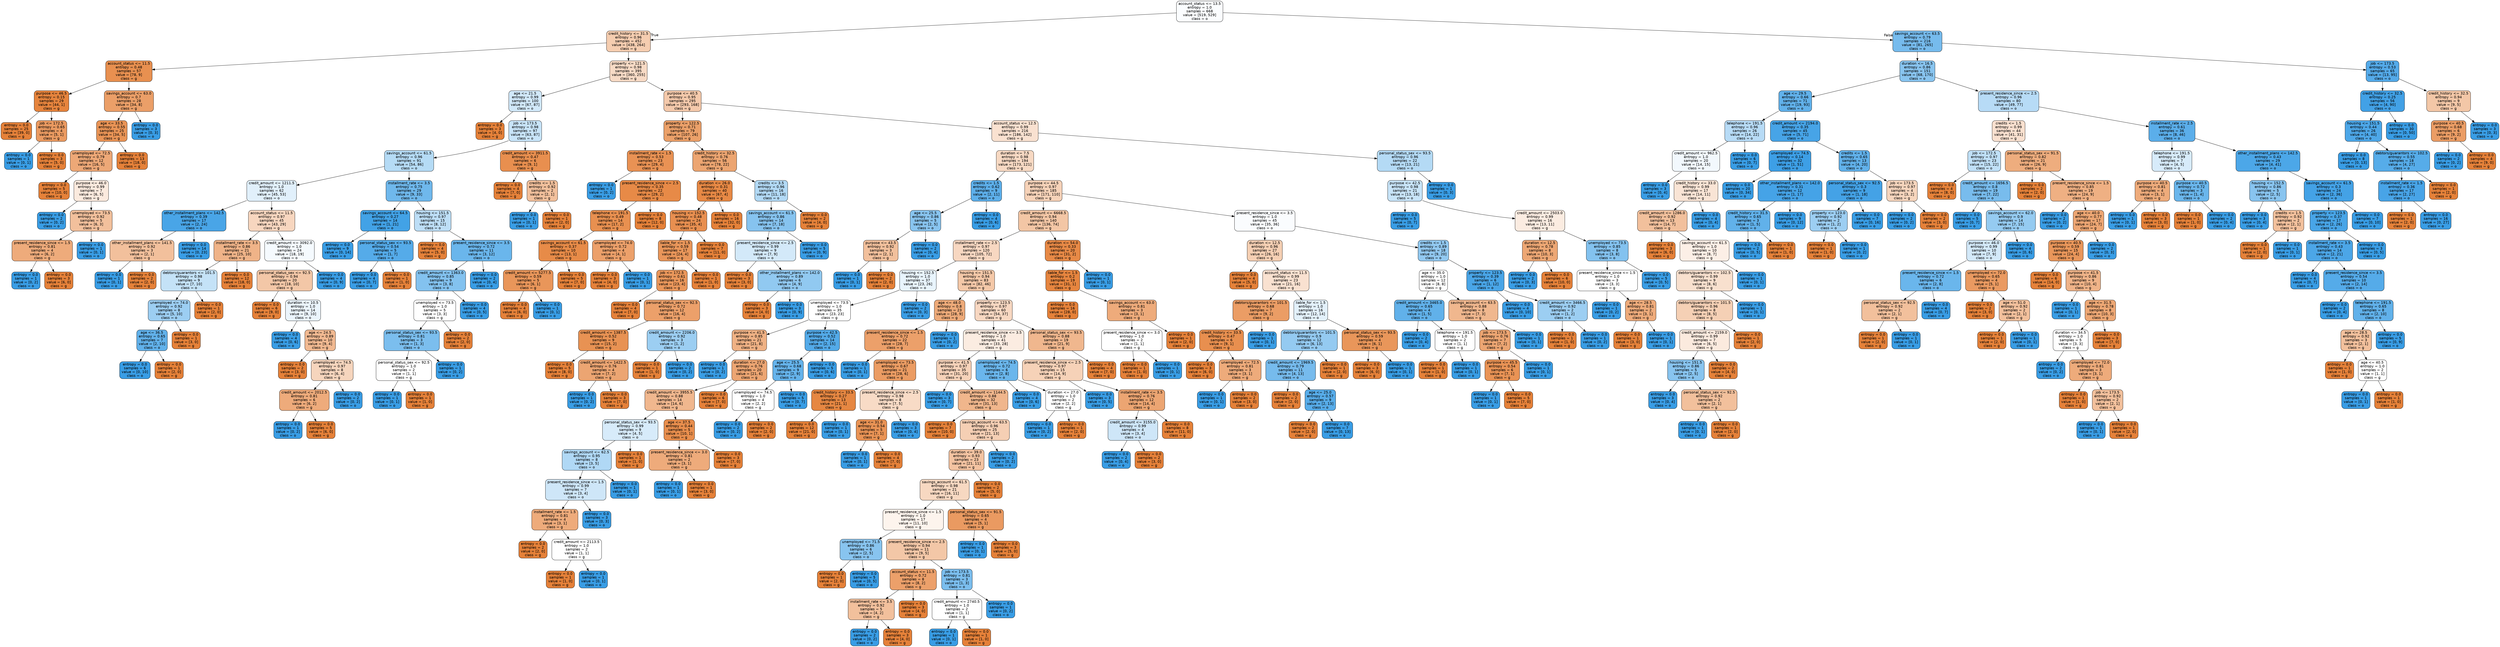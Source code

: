 digraph Tree {
node [shape=box, style="filled, rounded", color="black", fontname=helvetica] ;
edge [fontname=helvetica] ;
0 [label="account_status <= 13.5\nentropy = 1.0\nsamples = 668\nvalue = [519, 529]\nclass = o", fillcolor="#fbfdff"] ;
1 [label="credit_history <= 31.5\nentropy = 0.96\nsamples = 452\nvalue = [438, 264]\nclass = g", fillcolor="#f5cdb0"] ;
0 -> 1 [labeldistance=2.5, labelangle=45, headlabel="True"] ;
2 [label="account_status <= 11.5\nentropy = 0.48\nsamples = 57\nvalue = [78, 9]\nclass = g", fillcolor="#e89050"] ;
1 -> 2 ;
3 [label="purpose <= 46.5\nentropy = 0.15\nsamples = 29\nvalue = [44, 1]\nclass = g", fillcolor="#e6843d"] ;
2 -> 3 ;
4 [label="entropy = 0.0\nsamples = 25\nvalue = [39, 0]\nclass = g", fillcolor="#e58139"] ;
3 -> 4 ;
5 [label="job <= 172.5\nentropy = 0.65\nsamples = 4\nvalue = [5, 1]\nclass = g", fillcolor="#ea9a61"] ;
3 -> 5 ;
6 [label="entropy = 0.0\nsamples = 1\nvalue = [0, 1]\nclass = o", fillcolor="#399de5"] ;
5 -> 6 ;
7 [label="entropy = 0.0\nsamples = 3\nvalue = [5, 0]\nclass = g", fillcolor="#e58139"] ;
5 -> 7 ;
8 [label="savings_account <= 63.0\nentropy = 0.7\nsamples = 28\nvalue = [34, 8]\nclass = g", fillcolor="#eb9f68"] ;
2 -> 8 ;
9 [label="age <= 33.5\nentropy = 0.55\nsamples = 25\nvalue = [34, 5]\nclass = g", fillcolor="#e99456"] ;
8 -> 9 ;
10 [label="unemployed <= 72.5\nentropy = 0.79\nsamples = 12\nvalue = [16, 5]\nclass = g", fillcolor="#eda877"] ;
9 -> 10 ;
11 [label="entropy = 0.0\nsamples = 5\nvalue = [10, 0]\nclass = g", fillcolor="#e58139"] ;
10 -> 11 ;
12 [label="purpose <= 46.0\nentropy = 0.99\nsamples = 7\nvalue = [6, 5]\nclass = g", fillcolor="#fbeade"] ;
10 -> 12 ;
13 [label="entropy = 0.0\nsamples = 2\nvalue = [0, 2]\nclass = o", fillcolor="#399de5"] ;
12 -> 13 ;
14 [label="unemployed <= 73.5\nentropy = 0.92\nsamples = 5\nvalue = [6, 3]\nclass = g", fillcolor="#f2c09c"] ;
12 -> 14 ;
15 [label="present_residence_since <= 1.5\nentropy = 0.81\nsamples = 4\nvalue = [6, 2]\nclass = g", fillcolor="#eeab7b"] ;
14 -> 15 ;
16 [label="entropy = 0.0\nsamples = 1\nvalue = [0, 2]\nclass = o", fillcolor="#399de5"] ;
15 -> 16 ;
17 [label="entropy = 0.0\nsamples = 3\nvalue = [6, 0]\nclass = g", fillcolor="#e58139"] ;
15 -> 17 ;
18 [label="entropy = 0.0\nsamples = 1\nvalue = [0, 1]\nclass = o", fillcolor="#399de5"] ;
14 -> 18 ;
19 [label="entropy = 0.0\nsamples = 13\nvalue = [18, 0]\nclass = g", fillcolor="#e58139"] ;
9 -> 19 ;
20 [label="entropy = 0.0\nsamples = 3\nvalue = [0, 3]\nclass = o", fillcolor="#399de5"] ;
8 -> 20 ;
21 [label="property <= 121.5\nentropy = 0.98\nsamples = 395\nvalue = [360, 255]\nclass = g", fillcolor="#f7dac5"] ;
1 -> 21 ;
22 [label="age <= 21.5\nentropy = 0.99\nsamples = 100\nvalue = [67, 87]\nclass = o", fillcolor="#d1e8f9"] ;
21 -> 22 ;
23 [label="entropy = 0.0\nsamples = 3\nvalue = [4, 0]\nclass = g", fillcolor="#e58139"] ;
22 -> 23 ;
24 [label="job <= 173.5\nentropy = 0.98\nsamples = 97\nvalue = [63, 87]\nclass = o", fillcolor="#c8e4f8"] ;
22 -> 24 ;
25 [label="savings_account <= 61.5\nentropy = 0.96\nsamples = 91\nvalue = [54, 86]\nclass = o", fillcolor="#b5dbf5"] ;
24 -> 25 ;
26 [label="credit_amount <= 1211.5\nentropy = 1.0\nsamples = 62\nvalue = [45, 53]\nclass = o", fillcolor="#e1f0fb"] ;
25 -> 26 ;
27 [label="other_installment_plans <= 142.5\nentropy = 0.39\nsamples = 17\nvalue = [2, 24]\nclass = o", fillcolor="#49a5e7"] ;
26 -> 27 ;
28 [label="other_installment_plans <= 141.5\nentropy = 0.92\nsamples = 3\nvalue = [2, 1]\nclass = g", fillcolor="#f2c09c"] ;
27 -> 28 ;
29 [label="entropy = 0.0\nsamples = 1\nvalue = [0, 1]\nclass = o", fillcolor="#399de5"] ;
28 -> 29 ;
30 [label="entropy = 0.0\nsamples = 2\nvalue = [2, 0]\nclass = g", fillcolor="#e58139"] ;
28 -> 30 ;
31 [label="entropy = 0.0\nsamples = 14\nvalue = [0, 23]\nclass = o", fillcolor="#399de5"] ;
27 -> 31 ;
32 [label="account_status <= 11.5\nentropy = 0.97\nsamples = 45\nvalue = [43, 29]\nclass = g", fillcolor="#f7d6bf"] ;
26 -> 32 ;
33 [label="installment_rate <= 3.5\nentropy = 0.86\nsamples = 21\nvalue = [25, 10]\nclass = g", fillcolor="#efb388"] ;
32 -> 33 ;
34 [label="debtors/guarantors <= 101.5\nentropy = 0.98\nsamples = 9\nvalue = [7, 10]\nclass = o", fillcolor="#c4e2f7"] ;
33 -> 34 ;
35 [label="unemployed <= 74.0\nentropy = 0.92\nsamples = 8\nvalue = [5, 10]\nclass = o", fillcolor="#9ccef2"] ;
34 -> 35 ;
36 [label="age <= 36.5\nentropy = 0.65\nsamples = 7\nvalue = [2, 10]\nclass = o", fillcolor="#61b1ea"] ;
35 -> 36 ;
37 [label="entropy = 0.0\nsamples = 6\nvalue = [0, 10]\nclass = o", fillcolor="#399de5"] ;
36 -> 37 ;
38 [label="entropy = 0.0\nsamples = 1\nvalue = [2, 0]\nclass = g", fillcolor="#e58139"] ;
36 -> 38 ;
39 [label="entropy = 0.0\nsamples = 1\nvalue = [3, 0]\nclass = g", fillcolor="#e58139"] ;
35 -> 39 ;
40 [label="entropy = 0.0\nsamples = 1\nvalue = [2, 0]\nclass = g", fillcolor="#e58139"] ;
34 -> 40 ;
41 [label="entropy = 0.0\nsamples = 12\nvalue = [18, 0]\nclass = g", fillcolor="#e58139"] ;
33 -> 41 ;
42 [label="credit_amount <= 3092.0\nentropy = 1.0\nsamples = 24\nvalue = [18, 19]\nclass = o", fillcolor="#f5fafe"] ;
32 -> 42 ;
43 [label="personal_status_sex <= 92.5\nentropy = 0.94\nsamples = 20\nvalue = [18, 10]\nclass = g", fillcolor="#f3c7a7"] ;
42 -> 43 ;
44 [label="entropy = 0.0\nsamples = 6\nvalue = [9, 0]\nclass = g", fillcolor="#e58139"] ;
43 -> 44 ;
45 [label="duration <= 10.5\nentropy = 1.0\nsamples = 14\nvalue = [9, 10]\nclass = o", fillcolor="#ebf5fc"] ;
43 -> 45 ;
46 [label="entropy = 0.0\nsamples = 4\nvalue = [0, 6]\nclass = o", fillcolor="#399de5"] ;
45 -> 46 ;
47 [label="age <= 24.5\nentropy = 0.89\nsamples = 10\nvalue = [9, 4]\nclass = g", fillcolor="#f1b991"] ;
45 -> 47 ;
48 [label="entropy = 0.0\nsamples = 2\nvalue = [3, 0]\nclass = g", fillcolor="#e58139"] ;
47 -> 48 ;
49 [label="unemployed <= 74.5\nentropy = 0.97\nsamples = 8\nvalue = [6, 4]\nclass = g", fillcolor="#f6d5bd"] ;
47 -> 49 ;
50 [label="credit_amount <= 2012.5\nentropy = 0.81\nsamples = 6\nvalue = [6, 2]\nclass = g", fillcolor="#eeab7b"] ;
49 -> 50 ;
51 [label="entropy = 0.0\nsamples = 1\nvalue = [0, 2]\nclass = o", fillcolor="#399de5"] ;
50 -> 51 ;
52 [label="entropy = 0.0\nsamples = 5\nvalue = [6, 0]\nclass = g", fillcolor="#e58139"] ;
50 -> 52 ;
53 [label="entropy = 0.0\nsamples = 2\nvalue = [0, 2]\nclass = o", fillcolor="#399de5"] ;
49 -> 53 ;
54 [label="entropy = 0.0\nsamples = 4\nvalue = [0, 9]\nclass = o", fillcolor="#399de5"] ;
42 -> 54 ;
55 [label="installment_rate <= 3.5\nentropy = 0.75\nsamples = 29\nvalue = [9, 33]\nclass = o", fillcolor="#6fb8ec"] ;
25 -> 55 ;
56 [label="savings_account <= 64.5\nentropy = 0.27\nsamples = 14\nvalue = [1, 21]\nclass = o", fillcolor="#42a2e6"] ;
55 -> 56 ;
57 [label="entropy = 0.0\nsamples = 9\nvalue = [0, 14]\nclass = o", fillcolor="#399de5"] ;
56 -> 57 ;
58 [label="personal_status_sex <= 93.5\nentropy = 0.54\nsamples = 5\nvalue = [1, 7]\nclass = o", fillcolor="#55abe9"] ;
56 -> 58 ;
59 [label="entropy = 0.0\nsamples = 4\nvalue = [0, 7]\nclass = o", fillcolor="#399de5"] ;
58 -> 59 ;
60 [label="entropy = 0.0\nsamples = 1\nvalue = [1, 0]\nclass = g", fillcolor="#e58139"] ;
58 -> 60 ;
61 [label="housing <= 151.5\nentropy = 0.97\nsamples = 15\nvalue = [8, 12]\nclass = o", fillcolor="#bddef6"] ;
55 -> 61 ;
62 [label="entropy = 0.0\nsamples = 4\nvalue = [5, 0]\nclass = g", fillcolor="#e58139"] ;
61 -> 62 ;
63 [label="present_residence_since <= 3.5\nentropy = 0.72\nsamples = 11\nvalue = [3, 12]\nclass = o", fillcolor="#6ab6ec"] ;
61 -> 63 ;
64 [label="credit_amount <= 1363.0\nentropy = 0.85\nsamples = 9\nvalue = [3, 8]\nclass = o", fillcolor="#83c2ef"] ;
63 -> 64 ;
65 [label="unemployed <= 73.5\nentropy = 1.0\nsamples = 5\nvalue = [3, 3]\nclass = g", fillcolor="#ffffff"] ;
64 -> 65 ;
66 [label="personal_status_sex <= 93.5\nentropy = 0.81\nsamples = 3\nvalue = [1, 3]\nclass = o", fillcolor="#7bbeee"] ;
65 -> 66 ;
67 [label="personal_status_sex <= 92.5\nentropy = 1.0\nsamples = 2\nvalue = [1, 1]\nclass = g", fillcolor="#ffffff"] ;
66 -> 67 ;
68 [label="entropy = 0.0\nsamples = 1\nvalue = [0, 1]\nclass = o", fillcolor="#399de5"] ;
67 -> 68 ;
69 [label="entropy = 0.0\nsamples = 1\nvalue = [1, 0]\nclass = g", fillcolor="#e58139"] ;
67 -> 69 ;
70 [label="entropy = 0.0\nsamples = 1\nvalue = [0, 2]\nclass = o", fillcolor="#399de5"] ;
66 -> 70 ;
71 [label="entropy = 0.0\nsamples = 2\nvalue = [2, 0]\nclass = g", fillcolor="#e58139"] ;
65 -> 71 ;
72 [label="entropy = 0.0\nsamples = 4\nvalue = [0, 5]\nclass = o", fillcolor="#399de5"] ;
64 -> 72 ;
73 [label="entropy = 0.0\nsamples = 2\nvalue = [0, 4]\nclass = o", fillcolor="#399de5"] ;
63 -> 73 ;
74 [label="credit_amount <= 3911.5\nentropy = 0.47\nsamples = 6\nvalue = [9, 1]\nclass = g", fillcolor="#e88f4f"] ;
24 -> 74 ;
75 [label="entropy = 0.0\nsamples = 4\nvalue = [7, 0]\nclass = g", fillcolor="#e58139"] ;
74 -> 75 ;
76 [label="credits <= 1.5\nentropy = 0.92\nsamples = 2\nvalue = [2, 1]\nclass = g", fillcolor="#f2c09c"] ;
74 -> 76 ;
77 [label="entropy = 0.0\nsamples = 1\nvalue = [0, 1]\nclass = o", fillcolor="#399de5"] ;
76 -> 77 ;
78 [label="entropy = 0.0\nsamples = 1\nvalue = [2, 0]\nclass = g", fillcolor="#e58139"] ;
76 -> 78 ;
79 [label="purpose <= 40.5\nentropy = 0.95\nsamples = 295\nvalue = [293, 168]\nclass = g", fillcolor="#f4c9ab"] ;
21 -> 79 ;
80 [label="property <= 122.5\nentropy = 0.71\nsamples = 79\nvalue = [107, 26]\nclass = g", fillcolor="#eba069"] ;
79 -> 80 ;
81 [label="installment_rate <= 1.5\nentropy = 0.53\nsamples = 23\nvalue = [29, 4]\nclass = g", fillcolor="#e99254"] ;
80 -> 81 ;
82 [label="entropy = 0.0\nsamples = 1\nvalue = [0, 2]\nclass = o", fillcolor="#399de5"] ;
81 -> 82 ;
83 [label="present_residence_since <= 2.5\nentropy = 0.35\nsamples = 22\nvalue = [29, 2]\nclass = g", fillcolor="#e78a47"] ;
81 -> 83 ;
84 [label="telephone <= 191.5\nentropy = 0.49\nsamples = 14\nvalue = [17, 2]\nclass = g", fillcolor="#e89050"] ;
83 -> 84 ;
85 [label="savings_account <= 61.5\nentropy = 0.37\nsamples = 10\nvalue = [13, 1]\nclass = g", fillcolor="#e78b48"] ;
84 -> 85 ;
86 [label="credit_amount <= 5277.5\nentropy = 0.59\nsamples = 5\nvalue = [6, 1]\nclass = g", fillcolor="#e9965a"] ;
85 -> 86 ;
87 [label="entropy = 0.0\nsamples = 4\nvalue = [6, 0]\nclass = g", fillcolor="#e58139"] ;
86 -> 87 ;
88 [label="entropy = 0.0\nsamples = 1\nvalue = [0, 1]\nclass = o", fillcolor="#399de5"] ;
86 -> 88 ;
89 [label="entropy = 0.0\nsamples = 5\nvalue = [7, 0]\nclass = g", fillcolor="#e58139"] ;
85 -> 89 ;
90 [label="unemployed <= 74.0\nentropy = 0.72\nsamples = 4\nvalue = [4, 1]\nclass = g", fillcolor="#eca06a"] ;
84 -> 90 ;
91 [label="entropy = 0.0\nsamples = 3\nvalue = [4, 0]\nclass = g", fillcolor="#e58139"] ;
90 -> 91 ;
92 [label="entropy = 0.0\nsamples = 1\nvalue = [0, 1]\nclass = o", fillcolor="#399de5"] ;
90 -> 92 ;
93 [label="entropy = 0.0\nsamples = 8\nvalue = [12, 0]\nclass = g", fillcolor="#e58139"] ;
83 -> 93 ;
94 [label="credit_history <= 32.5\nentropy = 0.76\nsamples = 56\nvalue = [78, 22]\nclass = g", fillcolor="#eca571"] ;
80 -> 94 ;
95 [label="duration <= 26.0\nentropy = 0.31\nsamples = 40\nvalue = [67, 4]\nclass = g", fillcolor="#e78945"] ;
94 -> 95 ;
96 [label="housing <= 152.5\nentropy = 0.48\nsamples = 24\nvalue = [35, 4]\nclass = g", fillcolor="#e88f50"] ;
95 -> 96 ;
97 [label="liable_for <= 1.5\nentropy = 0.59\nsamples = 17\nvalue = [24, 4]\nclass = g", fillcolor="#e9965a"] ;
96 -> 97 ;
98 [label="job <= 172.5\nentropy = 0.61\nsamples = 16\nvalue = [23, 4]\nclass = g", fillcolor="#ea975b"] ;
97 -> 98 ;
99 [label="entropy = 0.0\nsamples = 4\nvalue = [7, 0]\nclass = g", fillcolor="#e58139"] ;
98 -> 99 ;
100 [label="personal_status_sex <= 92.5\nentropy = 0.72\nsamples = 12\nvalue = [16, 4]\nclass = g", fillcolor="#eca06a"] ;
98 -> 100 ;
101 [label="credit_amount <= 1387.5\nentropy = 0.52\nsamples = 9\nvalue = [15, 2]\nclass = g", fillcolor="#e89253"] ;
100 -> 101 ;
102 [label="entropy = 0.0\nsamples = 5\nvalue = [8, 0]\nclass = g", fillcolor="#e58139"] ;
101 -> 102 ;
103 [label="credit_amount <= 1422.5\nentropy = 0.76\nsamples = 4\nvalue = [7, 2]\nclass = g", fillcolor="#eca572"] ;
101 -> 103 ;
104 [label="entropy = 0.0\nsamples = 1\nvalue = [0, 2]\nclass = o", fillcolor="#399de5"] ;
103 -> 104 ;
105 [label="entropy = 0.0\nsamples = 3\nvalue = [7, 0]\nclass = g", fillcolor="#e58139"] ;
103 -> 105 ;
106 [label="credit_amount <= 2206.0\nentropy = 0.92\nsamples = 3\nvalue = [1, 2]\nclass = o", fillcolor="#9ccef2"] ;
100 -> 106 ;
107 [label="entropy = 0.0\nsamples = 1\nvalue = [1, 0]\nclass = g", fillcolor="#e58139"] ;
106 -> 107 ;
108 [label="entropy = 0.0\nsamples = 2\nvalue = [0, 2]\nclass = o", fillcolor="#399de5"] ;
106 -> 108 ;
109 [label="entropy = 0.0\nsamples = 1\nvalue = [1, 0]\nclass = g", fillcolor="#e58139"] ;
97 -> 109 ;
110 [label="entropy = 0.0\nsamples = 7\nvalue = [11, 0]\nclass = g", fillcolor="#e58139"] ;
96 -> 110 ;
111 [label="entropy = 0.0\nsamples = 16\nvalue = [32, 0]\nclass = g", fillcolor="#e58139"] ;
95 -> 111 ;
112 [label="credits <= 3.5\nentropy = 0.96\nsamples = 16\nvalue = [11, 18]\nclass = o", fillcolor="#b2d9f5"] ;
94 -> 112 ;
113 [label="savings_account <= 61.5\nentropy = 0.86\nsamples = 14\nvalue = [7, 18]\nclass = o", fillcolor="#86c3ef"] ;
112 -> 113 ;
114 [label="present_residence_since <= 2.5\nentropy = 0.99\nsamples = 9\nvalue = [7, 9]\nclass = o", fillcolor="#d3e9f9"] ;
113 -> 114 ;
115 [label="entropy = 0.0\nsamples = 3\nvalue = [3, 0]\nclass = g", fillcolor="#e58139"] ;
114 -> 115 ;
116 [label="other_installment_plans <= 142.0\nentropy = 0.89\nsamples = 6\nvalue = [4, 9]\nclass = o", fillcolor="#91c9f1"] ;
114 -> 116 ;
117 [label="entropy = 0.0\nsamples = 3\nvalue = [4, 0]\nclass = g", fillcolor="#e58139"] ;
116 -> 117 ;
118 [label="entropy = 0.0\nsamples = 3\nvalue = [0, 9]\nclass = o", fillcolor="#399de5"] ;
116 -> 118 ;
119 [label="entropy = 0.0\nsamples = 5\nvalue = [0, 9]\nclass = o", fillcolor="#399de5"] ;
113 -> 119 ;
120 [label="entropy = 0.0\nsamples = 2\nvalue = [4, 0]\nclass = g", fillcolor="#e58139"] ;
112 -> 120 ;
121 [label="account_status <= 12.5\nentropy = 0.99\nsamples = 216\nvalue = [186, 142]\nclass = g", fillcolor="#f9e1d0"] ;
79 -> 121 ;
122 [label="duration <= 7.5\nentropy = 0.98\nsamples = 194\nvalue = [173, 121]\nclass = g", fillcolor="#f7d9c3"] ;
121 -> 122 ;
123 [label="credits <= 1.5\nentropy = 0.62\nsamples = 9\nvalue = [2, 11]\nclass = o", fillcolor="#5dafea"] ;
122 -> 123 ;
124 [label="age <= 25.5\nentropy = 0.86\nsamples = 5\nvalue = [2, 5]\nclass = o", fillcolor="#88c4ef"] ;
123 -> 124 ;
125 [label="purpose <= 43.5\nentropy = 0.92\nsamples = 3\nvalue = [2, 1]\nclass = g", fillcolor="#f2c09c"] ;
124 -> 125 ;
126 [label="entropy = 0.0\nsamples = 1\nvalue = [0, 1]\nclass = o", fillcolor="#399de5"] ;
125 -> 126 ;
127 [label="entropy = 0.0\nsamples = 2\nvalue = [2, 0]\nclass = g", fillcolor="#e58139"] ;
125 -> 127 ;
128 [label="entropy = 0.0\nsamples = 2\nvalue = [0, 4]\nclass = o", fillcolor="#399de5"] ;
124 -> 128 ;
129 [label="entropy = 0.0\nsamples = 4\nvalue = [0, 6]\nclass = o", fillcolor="#399de5"] ;
123 -> 129 ;
130 [label="purpose <= 44.5\nentropy = 0.97\nsamples = 185\nvalue = [171, 110]\nclass = g", fillcolor="#f6d2b8"] ;
122 -> 130 ;
131 [label="credit_amount <= 6668.5\nentropy = 0.94\nsamples = 140\nvalue = [136, 74]\nclass = g", fillcolor="#f3c6a5"] ;
130 -> 131 ;
132 [label="installment_rate <= 2.5\nentropy = 0.97\nsamples = 120\nvalue = [105, 72]\nclass = g", fillcolor="#f7d7c1"] ;
131 -> 132 ;
133 [label="housing <= 152.5\nentropy = 1.0\nsamples = 37\nvalue = [23, 26]\nclass = o", fillcolor="#e8f4fc"] ;
132 -> 133 ;
134 [label="unemployed <= 73.5\nentropy = 1.0\nsamples = 35\nvalue = [23, 23]\nclass = g", fillcolor="#ffffff"] ;
133 -> 134 ;
135 [label="purpose <= 41.5\nentropy = 0.85\nsamples = 21\nvalue = [21, 8]\nclass = g", fillcolor="#efb184"] ;
134 -> 135 ;
136 [label="entropy = 0.0\nsamples = 1\nvalue = [0, 2]\nclass = o", fillcolor="#399de5"] ;
135 -> 136 ;
137 [label="duration <= 27.0\nentropy = 0.76\nsamples = 20\nvalue = [21, 6]\nclass = g", fillcolor="#eca572"] ;
135 -> 137 ;
138 [label="credit_amount <= 3955.5\nentropy = 0.88\nsamples = 14\nvalue = [14, 6]\nclass = g", fillcolor="#f0b78e"] ;
137 -> 138 ;
139 [label="personal_status_sex <= 93.5\nentropy = 0.99\nsamples = 9\nvalue = [4, 5]\nclass = o", fillcolor="#d7ebfa"] ;
138 -> 139 ;
140 [label="savings_account <= 62.5\nentropy = 0.95\nsamples = 8\nvalue = [3, 5]\nclass = o", fillcolor="#b0d8f5"] ;
139 -> 140 ;
141 [label="present_residence_since <= 1.5\nentropy = 0.99\nsamples = 7\nvalue = [3, 4]\nclass = o", fillcolor="#cee6f8"] ;
140 -> 141 ;
142 [label="installment_rate <= 1.5\nentropy = 0.81\nsamples = 4\nvalue = [3, 1]\nclass = g", fillcolor="#eeab7b"] ;
141 -> 142 ;
143 [label="entropy = 0.0\nsamples = 2\nvalue = [2, 0]\nclass = g", fillcolor="#e58139"] ;
142 -> 143 ;
144 [label="credit_amount <= 2113.5\nentropy = 1.0\nsamples = 2\nvalue = [1, 1]\nclass = g", fillcolor="#ffffff"] ;
142 -> 144 ;
145 [label="entropy = 0.0\nsamples = 1\nvalue = [1, 0]\nclass = g", fillcolor="#e58139"] ;
144 -> 145 ;
146 [label="entropy = 0.0\nsamples = 1\nvalue = [0, 1]\nclass = o", fillcolor="#399de5"] ;
144 -> 146 ;
147 [label="entropy = 0.0\nsamples = 3\nvalue = [0, 3]\nclass = o", fillcolor="#399de5"] ;
141 -> 147 ;
148 [label="entropy = 0.0\nsamples = 1\nvalue = [0, 1]\nclass = o", fillcolor="#399de5"] ;
140 -> 148 ;
149 [label="entropy = 0.0\nsamples = 1\nvalue = [1, 0]\nclass = g", fillcolor="#e58139"] ;
139 -> 149 ;
150 [label="age <= 37.5\nentropy = 0.44\nsamples = 5\nvalue = [10, 1]\nclass = g", fillcolor="#e88e4d"] ;
138 -> 150 ;
151 [label="present_residence_since <= 3.0\nentropy = 0.81\nsamples = 2\nvalue = [3, 1]\nclass = g", fillcolor="#eeab7b"] ;
150 -> 151 ;
152 [label="entropy = 0.0\nsamples = 1\nvalue = [0, 1]\nclass = o", fillcolor="#399de5"] ;
151 -> 152 ;
153 [label="entropy = 0.0\nsamples = 1\nvalue = [3, 0]\nclass = g", fillcolor="#e58139"] ;
151 -> 153 ;
154 [label="entropy = 0.0\nsamples = 3\nvalue = [7, 0]\nclass = g", fillcolor="#e58139"] ;
150 -> 154 ;
155 [label="entropy = 0.0\nsamples = 6\nvalue = [7, 0]\nclass = g", fillcolor="#e58139"] ;
137 -> 155 ;
156 [label="purpose <= 42.5\nentropy = 0.52\nsamples = 14\nvalue = [2, 15]\nclass = o", fillcolor="#53aae8"] ;
134 -> 156 ;
157 [label="age <= 25.5\nentropy = 0.68\nsamples = 9\nvalue = [2, 9]\nclass = o", fillcolor="#65b3eb"] ;
156 -> 157 ;
158 [label="unemployed <= 74.5\nentropy = 1.0\nsamples = 4\nvalue = [2, 2]\nclass = g", fillcolor="#ffffff"] ;
157 -> 158 ;
159 [label="entropy = 0.0\nsamples = 2\nvalue = [0, 2]\nclass = o", fillcolor="#399de5"] ;
158 -> 159 ;
160 [label="entropy = 0.0\nsamples = 2\nvalue = [2, 0]\nclass = g", fillcolor="#e58139"] ;
158 -> 160 ;
161 [label="entropy = 0.0\nsamples = 5\nvalue = [0, 7]\nclass = o", fillcolor="#399de5"] ;
157 -> 161 ;
162 [label="entropy = 0.0\nsamples = 5\nvalue = [0, 6]\nclass = o", fillcolor="#399de5"] ;
156 -> 162 ;
163 [label="entropy = 0.0\nsamples = 2\nvalue = [0, 3]\nclass = o", fillcolor="#399de5"] ;
133 -> 163 ;
164 [label="housing <= 151.5\nentropy = 0.94\nsamples = 83\nvalue = [82, 46]\nclass = g", fillcolor="#f4c8a8"] ;
132 -> 164 ;
165 [label="age <= 48.0\nentropy = 0.8\nsamples = 23\nvalue = [28, 9]\nclass = g", fillcolor="#edaa79"] ;
164 -> 165 ;
166 [label="present_residence_since <= 1.5\nentropy = 0.72\nsamples = 22\nvalue = [28, 7]\nclass = g", fillcolor="#eca06a"] ;
165 -> 166 ;
167 [label="entropy = 0.0\nsamples = 1\nvalue = [0, 1]\nclass = o", fillcolor="#399de5"] ;
166 -> 167 ;
168 [label="unemployed <= 73.5\nentropy = 0.67\nsamples = 21\nvalue = [28, 6]\nclass = g", fillcolor="#eb9c63"] ;
166 -> 168 ;
169 [label="credit_history <= 33.5\nentropy = 0.27\nsamples = 13\nvalue = [21, 1]\nclass = g", fillcolor="#e68742"] ;
168 -> 169 ;
170 [label="entropy = 0.0\nsamples = 12\nvalue = [21, 0]\nclass = g", fillcolor="#e58139"] ;
169 -> 170 ;
171 [label="entropy = 0.0\nsamples = 1\nvalue = [0, 1]\nclass = o", fillcolor="#399de5"] ;
169 -> 171 ;
172 [label="present_residence_since <= 2.5\nentropy = 0.98\nsamples = 8\nvalue = [7, 5]\nclass = g", fillcolor="#f8dbc6"] ;
168 -> 172 ;
173 [label="age <= 31.0\nentropy = 0.54\nsamples = 5\nvalue = [7, 1]\nclass = g", fillcolor="#e99355"] ;
172 -> 173 ;
174 [label="entropy = 0.0\nsamples = 1\nvalue = [0, 1]\nclass = o", fillcolor="#399de5"] ;
173 -> 174 ;
175 [label="entropy = 0.0\nsamples = 4\nvalue = [7, 0]\nclass = g", fillcolor="#e58139"] ;
173 -> 175 ;
176 [label="entropy = 0.0\nsamples = 3\nvalue = [0, 4]\nclass = o", fillcolor="#399de5"] ;
172 -> 176 ;
177 [label="entropy = 0.0\nsamples = 1\nvalue = [0, 2]\nclass = o", fillcolor="#399de5"] ;
165 -> 177 ;
178 [label="property <= 123.5\nentropy = 0.97\nsamples = 60\nvalue = [54, 37]\nclass = g", fillcolor="#f7d7c1"] ;
164 -> 178 ;
179 [label="present_residence_since <= 3.5\nentropy = 1.0\nsamples = 41\nvalue = [33, 28]\nclass = g", fillcolor="#fbece1"] ;
178 -> 179 ;
180 [label="purpose <= 41.5\nentropy = 0.97\nsamples = 35\nvalue = [31, 20]\nclass = g", fillcolor="#f6d2b9"] ;
179 -> 180 ;
181 [label="entropy = 0.0\nsamples = 3\nvalue = [0, 7]\nclass = o", fillcolor="#399de5"] ;
180 -> 181 ;
182 [label="credit_amount <= 1144.5\nentropy = 0.88\nsamples = 32\nvalue = [31, 13]\nclass = g", fillcolor="#f0b68c"] ;
180 -> 182 ;
183 [label="entropy = 0.0\nsamples = 7\nvalue = [10, 0]\nclass = g", fillcolor="#e58139"] ;
182 -> 183 ;
184 [label="savings_account <= 63.5\nentropy = 0.96\nsamples = 25\nvalue = [21, 13]\nclass = g", fillcolor="#f5cfb4"] ;
182 -> 184 ;
185 [label="duration <= 39.0\nentropy = 0.93\nsamples = 23\nvalue = [21, 11]\nclass = g", fillcolor="#f3c3a1"] ;
184 -> 185 ;
186 [label="savings_account <= 61.5\nentropy = 0.98\nsamples = 21\nvalue = [16, 11]\nclass = g", fillcolor="#f7d8c1"] ;
185 -> 186 ;
187 [label="present_residence_since <= 1.5\nentropy = 1.0\nsamples = 17\nvalue = [11, 10]\nclass = g", fillcolor="#fdf4ed"] ;
186 -> 187 ;
188 [label="unemployed <= 71.5\nentropy = 0.86\nsamples = 6\nvalue = [2, 5]\nclass = o", fillcolor="#88c4ef"] ;
187 -> 188 ;
189 [label="entropy = 0.0\nsamples = 1\nvalue = [2, 0]\nclass = g", fillcolor="#e58139"] ;
188 -> 189 ;
190 [label="entropy = 0.0\nsamples = 5\nvalue = [0, 5]\nclass = o", fillcolor="#399de5"] ;
188 -> 190 ;
191 [label="present_residence_since <= 2.5\nentropy = 0.94\nsamples = 11\nvalue = [9, 5]\nclass = g", fillcolor="#f3c7a7"] ;
187 -> 191 ;
192 [label="account_status <= 11.5\nentropy = 0.72\nsamples = 8\nvalue = [8, 2]\nclass = g", fillcolor="#eca06a"] ;
191 -> 192 ;
193 [label="installment_rate <= 3.5\nentropy = 0.92\nsamples = 5\nvalue = [4, 2]\nclass = g", fillcolor="#f2c09c"] ;
192 -> 193 ;
194 [label="entropy = 0.0\nsamples = 2\nvalue = [0, 2]\nclass = o", fillcolor="#399de5"] ;
193 -> 194 ;
195 [label="entropy = 0.0\nsamples = 3\nvalue = [4, 0]\nclass = g", fillcolor="#e58139"] ;
193 -> 195 ;
196 [label="entropy = 0.0\nsamples = 3\nvalue = [4, 0]\nclass = g", fillcolor="#e58139"] ;
192 -> 196 ;
197 [label="job <= 173.5\nentropy = 0.81\nsamples = 3\nvalue = [1, 3]\nclass = o", fillcolor="#7bbeee"] ;
191 -> 197 ;
198 [label="credit_amount <= 2740.5\nentropy = 1.0\nsamples = 2\nvalue = [1, 1]\nclass = g", fillcolor="#ffffff"] ;
197 -> 198 ;
199 [label="entropy = 0.0\nsamples = 1\nvalue = [0, 1]\nclass = o", fillcolor="#399de5"] ;
198 -> 199 ;
200 [label="entropy = 0.0\nsamples = 1\nvalue = [1, 0]\nclass = g", fillcolor="#e58139"] ;
198 -> 200 ;
201 [label="entropy = 0.0\nsamples = 1\nvalue = [0, 2]\nclass = o", fillcolor="#399de5"] ;
197 -> 201 ;
202 [label="personal_status_sex <= 91.5\nentropy = 0.65\nsamples = 4\nvalue = [5, 1]\nclass = g", fillcolor="#ea9a61"] ;
186 -> 202 ;
203 [label="entropy = 0.0\nsamples = 1\nvalue = [0, 1]\nclass = o", fillcolor="#399de5"] ;
202 -> 203 ;
204 [label="entropy = 0.0\nsamples = 3\nvalue = [5, 0]\nclass = g", fillcolor="#e58139"] ;
202 -> 204 ;
205 [label="entropy = 0.0\nsamples = 2\nvalue = [5, 0]\nclass = g", fillcolor="#e58139"] ;
185 -> 205 ;
206 [label="entropy = 0.0\nsamples = 2\nvalue = [0, 2]\nclass = o", fillcolor="#399de5"] ;
184 -> 206 ;
207 [label="unemployed <= 74.5\nentropy = 0.72\nsamples = 6\nvalue = [2, 8]\nclass = o", fillcolor="#6ab6ec"] ;
179 -> 207 ;
208 [label="entropy = 0.0\nsamples = 4\nvalue = [0, 6]\nclass = o", fillcolor="#399de5"] ;
207 -> 208 ;
209 [label="duration <= 27.0\nentropy = 1.0\nsamples = 2\nvalue = [2, 2]\nclass = g", fillcolor="#ffffff"] ;
207 -> 209 ;
210 [label="entropy = 0.0\nsamples = 1\nvalue = [0, 2]\nclass = o", fillcolor="#399de5"] ;
209 -> 210 ;
211 [label="entropy = 0.0\nsamples = 1\nvalue = [2, 0]\nclass = g", fillcolor="#e58139"] ;
209 -> 211 ;
212 [label="personal_status_sex <= 93.5\nentropy = 0.88\nsamples = 19\nvalue = [21, 9]\nclass = g", fillcolor="#f0b78e"] ;
178 -> 212 ;
213 [label="present_residence_since <= 2.5\nentropy = 0.97\nsamples = 15\nvalue = [14, 9]\nclass = g", fillcolor="#f6d2b8"] ;
212 -> 213 ;
214 [label="entropy = 0.0\nsamples = 3\nvalue = [0, 5]\nclass = o", fillcolor="#399de5"] ;
213 -> 214 ;
215 [label="installment_rate <= 3.5\nentropy = 0.76\nsamples = 12\nvalue = [14, 4]\nclass = g", fillcolor="#eca572"] ;
213 -> 215 ;
216 [label="credit_amount <= 3155.0\nentropy = 0.99\nsamples = 4\nvalue = [3, 4]\nclass = o", fillcolor="#cee6f8"] ;
215 -> 216 ;
217 [label="entropy = 0.0\nsamples = 2\nvalue = [0, 4]\nclass = o", fillcolor="#399de5"] ;
216 -> 217 ;
218 [label="entropy = 0.0\nsamples = 2\nvalue = [3, 0]\nclass = g", fillcolor="#e58139"] ;
216 -> 218 ;
219 [label="entropy = 0.0\nsamples = 8\nvalue = [11, 0]\nclass = g", fillcolor="#e58139"] ;
215 -> 219 ;
220 [label="entropy = 0.0\nsamples = 4\nvalue = [7, 0]\nclass = g", fillcolor="#e58139"] ;
212 -> 220 ;
221 [label="duration <= 54.0\nentropy = 0.33\nsamples = 20\nvalue = [31, 2]\nclass = g", fillcolor="#e78946"] ;
131 -> 221 ;
222 [label="liable_for <= 1.5\nentropy = 0.2\nsamples = 19\nvalue = [31, 1]\nclass = g", fillcolor="#e6853f"] ;
221 -> 222 ;
223 [label="entropy = 0.0\nsamples = 16\nvalue = [28, 0]\nclass = g", fillcolor="#e58139"] ;
222 -> 223 ;
224 [label="savings_account <= 63.0\nentropy = 0.81\nsamples = 3\nvalue = [3, 1]\nclass = g", fillcolor="#eeab7b"] ;
222 -> 224 ;
225 [label="present_residence_since <= 3.0\nentropy = 1.0\nsamples = 2\nvalue = [1, 1]\nclass = g", fillcolor="#ffffff"] ;
224 -> 225 ;
226 [label="entropy = 0.0\nsamples = 1\nvalue = [1, 0]\nclass = g", fillcolor="#e58139"] ;
225 -> 226 ;
227 [label="entropy = 0.0\nsamples = 1\nvalue = [0, 1]\nclass = o", fillcolor="#399de5"] ;
225 -> 227 ;
228 [label="entropy = 0.0\nsamples = 1\nvalue = [2, 0]\nclass = g", fillcolor="#e58139"] ;
224 -> 228 ;
229 [label="entropy = 0.0\nsamples = 1\nvalue = [0, 1]\nclass = o", fillcolor="#399de5"] ;
221 -> 229 ;
230 [label="present_residence_since <= 3.5\nentropy = 1.0\nsamples = 45\nvalue = [35, 36]\nclass = o", fillcolor="#fafcfe"] ;
130 -> 230 ;
231 [label="duration <= 12.5\nentropy = 0.96\nsamples = 27\nvalue = [26, 16]\nclass = g", fillcolor="#f5cfb3"] ;
230 -> 231 ;
232 [label="entropy = 0.0\nsamples = 4\nvalue = [5, 0]\nclass = g", fillcolor="#e58139"] ;
231 -> 232 ;
233 [label="account_status <= 11.5\nentropy = 0.99\nsamples = 23\nvalue = [21, 16]\nclass = g", fillcolor="#f9e1d0"] ;
231 -> 233 ;
234 [label="debtors/guarantors <= 101.5\nentropy = 0.68\nsamples = 7\nvalue = [9, 2]\nclass = g", fillcolor="#eb9d65"] ;
233 -> 234 ;
235 [label="credit_history <= 33.5\nentropy = 0.47\nsamples = 6\nvalue = [9, 1]\nclass = g", fillcolor="#e88f4f"] ;
234 -> 235 ;
236 [label="entropy = 0.0\nsamples = 3\nvalue = [6, 0]\nclass = g", fillcolor="#e58139"] ;
235 -> 236 ;
237 [label="unemployed <= 72.5\nentropy = 0.81\nsamples = 3\nvalue = [3, 1]\nclass = g", fillcolor="#eeab7b"] ;
235 -> 237 ;
238 [label="entropy = 0.0\nsamples = 1\nvalue = [0, 1]\nclass = o", fillcolor="#399de5"] ;
237 -> 238 ;
239 [label="entropy = 0.0\nsamples = 2\nvalue = [3, 0]\nclass = g", fillcolor="#e58139"] ;
237 -> 239 ;
240 [label="entropy = 0.0\nsamples = 1\nvalue = [0, 1]\nclass = o", fillcolor="#399de5"] ;
234 -> 240 ;
241 [label="liable_for <= 1.5\nentropy = 1.0\nsamples = 16\nvalue = [12, 14]\nclass = o", fillcolor="#e3f1fb"] ;
233 -> 241 ;
242 [label="debtors/guarantors <= 101.5\nentropy = 0.9\nsamples = 12\nvalue = [6, 13]\nclass = o", fillcolor="#94caf1"] ;
241 -> 242 ;
243 [label="credit_amount <= 1969.5\nentropy = 0.79\nsamples = 11\nvalue = [4, 13]\nclass = o", fillcolor="#76bbed"] ;
242 -> 243 ;
244 [label="entropy = 0.0\nsamples = 2\nvalue = [2, 0]\nclass = g", fillcolor="#e58139"] ;
243 -> 244 ;
245 [label="age <= 25.0\nentropy = 0.57\nsamples = 9\nvalue = [2, 13]\nclass = o", fillcolor="#57ace9"] ;
243 -> 245 ;
246 [label="entropy = 0.0\nsamples = 2\nvalue = [2, 0]\nclass = g", fillcolor="#e58139"] ;
245 -> 246 ;
247 [label="entropy = 0.0\nsamples = 7\nvalue = [0, 13]\nclass = o", fillcolor="#399de5"] ;
245 -> 247 ;
248 [label="entropy = 0.0\nsamples = 1\nvalue = [2, 0]\nclass = g", fillcolor="#e58139"] ;
242 -> 248 ;
249 [label="personal_status_sex <= 93.5\nentropy = 0.59\nsamples = 4\nvalue = [6, 1]\nclass = g", fillcolor="#e9965a"] ;
241 -> 249 ;
250 [label="entropy = 0.0\nsamples = 3\nvalue = [6, 0]\nclass = g", fillcolor="#e58139"] ;
249 -> 250 ;
251 [label="entropy = 0.0\nsamples = 1\nvalue = [0, 1]\nclass = o", fillcolor="#399de5"] ;
249 -> 251 ;
252 [label="credits <= 1.5\nentropy = 0.89\nsamples = 18\nvalue = [9, 20]\nclass = o", fillcolor="#92c9f1"] ;
230 -> 252 ;
253 [label="age <= 35.0\nentropy = 1.0\nsamples = 12\nvalue = [8, 8]\nclass = g", fillcolor="#ffffff"] ;
252 -> 253 ;
254 [label="credit_amount <= 3465.0\nentropy = 0.65\nsamples = 4\nvalue = [1, 5]\nclass = o", fillcolor="#61b1ea"] ;
253 -> 254 ;
255 [label="entropy = 0.0\nsamples = 2\nvalue = [0, 4]\nclass = o", fillcolor="#399de5"] ;
254 -> 255 ;
256 [label="telephone <= 191.5\nentropy = 1.0\nsamples = 2\nvalue = [1, 1]\nclass = g", fillcolor="#ffffff"] ;
254 -> 256 ;
257 [label="entropy = 0.0\nsamples = 1\nvalue = [1, 0]\nclass = g", fillcolor="#e58139"] ;
256 -> 257 ;
258 [label="entropy = 0.0\nsamples = 1\nvalue = [0, 1]\nclass = o", fillcolor="#399de5"] ;
256 -> 258 ;
259 [label="savings_account <= 63.5\nentropy = 0.88\nsamples = 8\nvalue = [7, 3]\nclass = g", fillcolor="#f0b78e"] ;
253 -> 259 ;
260 [label="job <= 173.5\nentropy = 0.76\nsamples = 7\nvalue = [7, 2]\nclass = g", fillcolor="#eca572"] ;
259 -> 260 ;
261 [label="purpose <= 45.5\nentropy = 0.54\nsamples = 6\nvalue = [7, 1]\nclass = g", fillcolor="#e99355"] ;
260 -> 261 ;
262 [label="entropy = 0.0\nsamples = 1\nvalue = [0, 1]\nclass = o", fillcolor="#399de5"] ;
261 -> 262 ;
263 [label="entropy = 0.0\nsamples = 5\nvalue = [7, 0]\nclass = g", fillcolor="#e58139"] ;
261 -> 263 ;
264 [label="entropy = 0.0\nsamples = 1\nvalue = [0, 1]\nclass = o", fillcolor="#399de5"] ;
260 -> 264 ;
265 [label="entropy = 0.0\nsamples = 1\nvalue = [0, 1]\nclass = o", fillcolor="#399de5"] ;
259 -> 265 ;
266 [label="property <= 123.5\nentropy = 0.39\nsamples = 6\nvalue = [1, 12]\nclass = o", fillcolor="#49a5e7"] ;
252 -> 266 ;
267 [label="entropy = 0.0\nsamples = 4\nvalue = [0, 10]\nclass = o", fillcolor="#399de5"] ;
266 -> 267 ;
268 [label="credit_amount <= 3466.5\nentropy = 0.92\nsamples = 2\nvalue = [1, 2]\nclass = o", fillcolor="#9ccef2"] ;
266 -> 268 ;
269 [label="entropy = 0.0\nsamples = 1\nvalue = [1, 0]\nclass = g", fillcolor="#e58139"] ;
268 -> 269 ;
270 [label="entropy = 0.0\nsamples = 1\nvalue = [0, 2]\nclass = o", fillcolor="#399de5"] ;
268 -> 270 ;
271 [label="personal_status_sex <= 93.5\nentropy = 0.96\nsamples = 22\nvalue = [13, 21]\nclass = o", fillcolor="#b4daf5"] ;
121 -> 271 ;
272 [label="purpose <= 42.5\nentropy = 0.98\nsamples = 21\nvalue = [13, 18]\nclass = o", fillcolor="#c8e4f8"] ;
271 -> 272 ;
273 [label="entropy = 0.0\nsamples = 5\nvalue = [0, 7]\nclass = o", fillcolor="#399de5"] ;
272 -> 273 ;
274 [label="credit_amount <= 2503.0\nentropy = 0.99\nsamples = 16\nvalue = [13, 11]\nclass = g", fillcolor="#fbece1"] ;
272 -> 274 ;
275 [label="duration <= 12.5\nentropy = 0.78\nsamples = 8\nvalue = [10, 3]\nclass = g", fillcolor="#eda774"] ;
274 -> 275 ;
276 [label="entropy = 0.0\nsamples = 2\nvalue = [0, 3]\nclass = o", fillcolor="#399de5"] ;
275 -> 276 ;
277 [label="entropy = 0.0\nsamples = 6\nvalue = [10, 0]\nclass = g", fillcolor="#e58139"] ;
275 -> 277 ;
278 [label="unemployed <= 73.5\nentropy = 0.85\nsamples = 8\nvalue = [3, 8]\nclass = o", fillcolor="#83c2ef"] ;
274 -> 278 ;
279 [label="present_residence_since <= 1.5\nentropy = 1.0\nsamples = 3\nvalue = [3, 3]\nclass = g", fillcolor="#ffffff"] ;
278 -> 279 ;
280 [label="entropy = 0.0\nsamples = 1\nvalue = [0, 2]\nclass = o", fillcolor="#399de5"] ;
279 -> 280 ;
281 [label="age <= 28.5\nentropy = 0.81\nsamples = 2\nvalue = [3, 1]\nclass = g", fillcolor="#eeab7b"] ;
279 -> 281 ;
282 [label="entropy = 0.0\nsamples = 1\nvalue = [3, 0]\nclass = g", fillcolor="#e58139"] ;
281 -> 282 ;
283 [label="entropy = 0.0\nsamples = 1\nvalue = [0, 1]\nclass = o", fillcolor="#399de5"] ;
281 -> 283 ;
284 [label="entropy = 0.0\nsamples = 5\nvalue = [0, 5]\nclass = o", fillcolor="#399de5"] ;
278 -> 284 ;
285 [label="entropy = 0.0\nsamples = 1\nvalue = [0, 3]\nclass = o", fillcolor="#399de5"] ;
271 -> 285 ;
286 [label="savings_account <= 63.5\nentropy = 0.79\nsamples = 216\nvalue = [81, 265]\nclass = o", fillcolor="#76bbed"] ;
0 -> 286 [labeldistance=2.5, labelangle=-45, headlabel="False"] ;
287 [label="duration <= 16.5\nentropy = 0.86\nsamples = 151\nvalue = [68, 170]\nclass = o", fillcolor="#88c4ef"] ;
286 -> 287 ;
288 [label="age <= 29.5\nentropy = 0.66\nsamples = 71\nvalue = [19, 93]\nclass = o", fillcolor="#61b1ea"] ;
287 -> 288 ;
289 [label="telephone <= 191.5\nentropy = 0.96\nsamples = 26\nvalue = [14, 22]\nclass = o", fillcolor="#b7dbf6"] ;
288 -> 289 ;
290 [label="credit_amount <= 962.5\nentropy = 1.0\nsamples = 20\nvalue = [14, 15]\nclass = o", fillcolor="#f2f8fd"] ;
289 -> 290 ;
291 [label="entropy = 0.0\nsamples = 3\nvalue = [0, 4]\nclass = o", fillcolor="#399de5"] ;
290 -> 291 ;
292 [label="credit_history <= 33.0\nentropy = 0.99\nsamples = 17\nvalue = [14, 11]\nclass = g", fillcolor="#f9e4d5"] ;
290 -> 292 ;
293 [label="credit_amount <= 1286.0\nentropy = 0.92\nsamples = 13\nvalue = [14, 7]\nclass = g", fillcolor="#f2c09c"] ;
292 -> 293 ;
294 [label="entropy = 0.0\nsamples = 3\nvalue = [6, 0]\nclass = g", fillcolor="#e58139"] ;
293 -> 294 ;
295 [label="savings_account <= 61.5\nentropy = 1.0\nsamples = 10\nvalue = [8, 7]\nclass = g", fillcolor="#fcefe6"] ;
293 -> 295 ;
296 [label="debtors/guarantors <= 102.5\nentropy = 0.99\nsamples = 9\nvalue = [8, 6]\nclass = g", fillcolor="#f8e0ce"] ;
295 -> 296 ;
297 [label="debtors/guarantors <= 101.5\nentropy = 0.96\nsamples = 8\nvalue = [8, 5]\nclass = g", fillcolor="#f5d0b5"] ;
296 -> 297 ;
298 [label="credit_amount <= 2159.0\nentropy = 0.99\nsamples = 7\nvalue = [6, 5]\nclass = g", fillcolor="#fbeade"] ;
297 -> 298 ;
299 [label="housing <= 151.5\nentropy = 0.86\nsamples = 5\nvalue = [2, 5]\nclass = o", fillcolor="#88c4ef"] ;
298 -> 299 ;
300 [label="entropy = 0.0\nsamples = 3\nvalue = [0, 4]\nclass = o", fillcolor="#399de5"] ;
299 -> 300 ;
301 [label="personal_status_sex <= 92.5\nentropy = 0.92\nsamples = 2\nvalue = [2, 1]\nclass = g", fillcolor="#f2c09c"] ;
299 -> 301 ;
302 [label="entropy = 0.0\nsamples = 1\nvalue = [0, 1]\nclass = o", fillcolor="#399de5"] ;
301 -> 302 ;
303 [label="entropy = 0.0\nsamples = 1\nvalue = [2, 0]\nclass = g", fillcolor="#e58139"] ;
301 -> 303 ;
304 [label="entropy = 0.0\nsamples = 2\nvalue = [4, 0]\nclass = g", fillcolor="#e58139"] ;
298 -> 304 ;
305 [label="entropy = 0.0\nsamples = 1\nvalue = [2, 0]\nclass = g", fillcolor="#e58139"] ;
297 -> 305 ;
306 [label="entropy = 0.0\nsamples = 1\nvalue = [0, 1]\nclass = o", fillcolor="#399de5"] ;
296 -> 306 ;
307 [label="entropy = 0.0\nsamples = 1\nvalue = [0, 1]\nclass = o", fillcolor="#399de5"] ;
295 -> 307 ;
308 [label="entropy = 0.0\nsamples = 4\nvalue = [0, 4]\nclass = o", fillcolor="#399de5"] ;
292 -> 308 ;
309 [label="entropy = 0.0\nsamples = 6\nvalue = [0, 7]\nclass = o", fillcolor="#399de5"] ;
289 -> 309 ;
310 [label="credit_amount <= 2194.0\nentropy = 0.35\nsamples = 45\nvalue = [5, 71]\nclass = o", fillcolor="#47a4e7"] ;
288 -> 310 ;
311 [label="unemployed <= 74.5\nentropy = 0.14\nsamples = 32\nvalue = [1, 51]\nclass = o", fillcolor="#3d9fe6"] ;
310 -> 311 ;
312 [label="entropy = 0.0\nsamples = 20\nvalue = [0, 34]\nclass = o", fillcolor="#399de5"] ;
311 -> 312 ;
313 [label="other_installment_plans <= 142.0\nentropy = 0.31\nsamples = 12\nvalue = [1, 17]\nclass = o", fillcolor="#45a3e7"] ;
311 -> 313 ;
314 [label="credit_history <= 31.5\nentropy = 0.65\nsamples = 3\nvalue = [1, 5]\nclass = o", fillcolor="#61b1ea"] ;
313 -> 314 ;
315 [label="entropy = 0.0\nsamples = 2\nvalue = [0, 5]\nclass = o", fillcolor="#399de5"] ;
314 -> 315 ;
316 [label="entropy = 0.0\nsamples = 1\nvalue = [1, 0]\nclass = g", fillcolor="#e58139"] ;
314 -> 316 ;
317 [label="entropy = 0.0\nsamples = 9\nvalue = [0, 12]\nclass = o", fillcolor="#399de5"] ;
313 -> 317 ;
318 [label="credits <= 1.5\nentropy = 0.65\nsamples = 13\nvalue = [4, 20]\nclass = o", fillcolor="#61b1ea"] ;
310 -> 318 ;
319 [label="personal_status_sex <= 92.5\nentropy = 0.3\nsamples = 9\nvalue = [1, 18]\nclass = o", fillcolor="#44a2e6"] ;
318 -> 319 ;
320 [label="property <= 123.0\nentropy = 0.92\nsamples = 2\nvalue = [1, 2]\nclass = o", fillcolor="#9ccef2"] ;
319 -> 320 ;
321 [label="entropy = 0.0\nsamples = 1\nvalue = [1, 0]\nclass = g", fillcolor="#e58139"] ;
320 -> 321 ;
322 [label="entropy = 0.0\nsamples = 1\nvalue = [0, 2]\nclass = o", fillcolor="#399de5"] ;
320 -> 322 ;
323 [label="entropy = 0.0\nsamples = 7\nvalue = [0, 16]\nclass = o", fillcolor="#399de5"] ;
319 -> 323 ;
324 [label="job <= 173.5\nentropy = 0.97\nsamples = 4\nvalue = [3, 2]\nclass = g", fillcolor="#f6d5bd"] ;
318 -> 324 ;
325 [label="entropy = 0.0\nsamples = 2\nvalue = [0, 2]\nclass = o", fillcolor="#399de5"] ;
324 -> 325 ;
326 [label="entropy = 0.0\nsamples = 2\nvalue = [3, 0]\nclass = g", fillcolor="#e58139"] ;
324 -> 326 ;
327 [label="present_residence_since <= 2.5\nentropy = 0.96\nsamples = 80\nvalue = [49, 77]\nclass = o", fillcolor="#b7dbf6"] ;
287 -> 327 ;
328 [label="credits <= 1.5\nentropy = 0.99\nsamples = 44\nvalue = [41, 31]\nclass = g", fillcolor="#f9e0cf"] ;
327 -> 328 ;
329 [label="job <= 172.5\nentropy = 0.97\nsamples = 23\nvalue = [15, 22]\nclass = o", fillcolor="#c0e0f7"] ;
328 -> 329 ;
330 [label="entropy = 0.0\nsamples = 4\nvalue = [8, 0]\nclass = g", fillcolor="#e58139"] ;
329 -> 330 ;
331 [label="credit_amount <= 1656.5\nentropy = 0.8\nsamples = 19\nvalue = [7, 22]\nclass = o", fillcolor="#78bced"] ;
329 -> 331 ;
332 [label="entropy = 0.0\nsamples = 5\nvalue = [0, 7]\nclass = o", fillcolor="#399de5"] ;
331 -> 332 ;
333 [label="savings_account <= 62.0\nentropy = 0.9\nsamples = 14\nvalue = [7, 15]\nclass = o", fillcolor="#95cbf1"] ;
331 -> 333 ;
334 [label="purpose <= 46.0\nentropy = 0.99\nsamples = 10\nvalue = [7, 9]\nclass = o", fillcolor="#d3e9f9"] ;
333 -> 334 ;
335 [label="present_residence_since <= 1.5\nentropy = 0.72\nsamples = 6\nvalue = [2, 8]\nclass = o", fillcolor="#6ab6ec"] ;
334 -> 335 ;
336 [label="personal_status_sex <= 92.5\nentropy = 0.92\nsamples = 2\nvalue = [2, 1]\nclass = g", fillcolor="#f2c09c"] ;
335 -> 336 ;
337 [label="entropy = 0.0\nsamples = 1\nvalue = [2, 0]\nclass = g", fillcolor="#e58139"] ;
336 -> 337 ;
338 [label="entropy = 0.0\nsamples = 1\nvalue = [0, 1]\nclass = o", fillcolor="#399de5"] ;
336 -> 338 ;
339 [label="entropy = 0.0\nsamples = 4\nvalue = [0, 7]\nclass = o", fillcolor="#399de5"] ;
335 -> 339 ;
340 [label="unemployed <= 72.0\nentropy = 0.65\nsamples = 4\nvalue = [5, 1]\nclass = g", fillcolor="#ea9a61"] ;
334 -> 340 ;
341 [label="entropy = 0.0\nsamples = 2\nvalue = [3, 0]\nclass = g", fillcolor="#e58139"] ;
340 -> 341 ;
342 [label="age <= 51.0\nentropy = 0.92\nsamples = 2\nvalue = [2, 1]\nclass = g", fillcolor="#f2c09c"] ;
340 -> 342 ;
343 [label="entropy = 0.0\nsamples = 1\nvalue = [2, 0]\nclass = g", fillcolor="#e58139"] ;
342 -> 343 ;
344 [label="entropy = 0.0\nsamples = 1\nvalue = [0, 1]\nclass = o", fillcolor="#399de5"] ;
342 -> 344 ;
345 [label="entropy = 0.0\nsamples = 4\nvalue = [0, 6]\nclass = o", fillcolor="#399de5"] ;
333 -> 345 ;
346 [label="personal_status_sex <= 91.5\nentropy = 0.82\nsamples = 21\nvalue = [26, 9]\nclass = g", fillcolor="#eead7e"] ;
328 -> 346 ;
347 [label="entropy = 0.0\nsamples = 2\nvalue = [2, 0]\nclass = g", fillcolor="#e58139"] ;
346 -> 347 ;
348 [label="present_residence_since <= 1.5\nentropy = 0.85\nsamples = 19\nvalue = [24, 9]\nclass = g", fillcolor="#efb083"] ;
346 -> 348 ;
349 [label="entropy = 0.0\nsamples = 2\nvalue = [0, 2]\nclass = o", fillcolor="#399de5"] ;
348 -> 349 ;
350 [label="age <= 40.0\nentropy = 0.77\nsamples = 17\nvalue = [24, 7]\nclass = g", fillcolor="#eda673"] ;
348 -> 350 ;
351 [label="purpose <= 40.5\nentropy = 0.59\nsamples = 15\nvalue = [24, 4]\nclass = g", fillcolor="#e9965a"] ;
350 -> 351 ;
352 [label="entropy = 0.0\nsamples = 6\nvalue = [14, 0]\nclass = g", fillcolor="#e58139"] ;
351 -> 352 ;
353 [label="purpose <= 41.5\nentropy = 0.86\nsamples = 9\nvalue = [10, 4]\nclass = g", fillcolor="#efb388"] ;
351 -> 353 ;
354 [label="entropy = 0.0\nsamples = 1\nvalue = [0, 1]\nclass = o", fillcolor="#399de5"] ;
353 -> 354 ;
355 [label="age <= 31.5\nentropy = 0.78\nsamples = 8\nvalue = [10, 3]\nclass = g", fillcolor="#eda774"] ;
353 -> 355 ;
356 [label="duration <= 34.5\nentropy = 1.0\nsamples = 5\nvalue = [3, 3]\nclass = g", fillcolor="#ffffff"] ;
355 -> 356 ;
357 [label="entropy = 0.0\nsamples = 2\nvalue = [0, 2]\nclass = o", fillcolor="#399de5"] ;
356 -> 357 ;
358 [label="unemployed <= 72.0\nentropy = 0.81\nsamples = 3\nvalue = [3, 1]\nclass = g", fillcolor="#eeab7b"] ;
356 -> 358 ;
359 [label="entropy = 0.0\nsamples = 1\nvalue = [1, 0]\nclass = g", fillcolor="#e58139"] ;
358 -> 359 ;
360 [label="job <= 173.5\nentropy = 0.92\nsamples = 2\nvalue = [2, 1]\nclass = g", fillcolor="#f2c09c"] ;
358 -> 360 ;
361 [label="entropy = 0.0\nsamples = 1\nvalue = [0, 1]\nclass = o", fillcolor="#399de5"] ;
360 -> 361 ;
362 [label="entropy = 0.0\nsamples = 1\nvalue = [2, 0]\nclass = g", fillcolor="#e58139"] ;
360 -> 362 ;
363 [label="entropy = 0.0\nsamples = 3\nvalue = [7, 0]\nclass = g", fillcolor="#e58139"] ;
355 -> 363 ;
364 [label="entropy = 0.0\nsamples = 2\nvalue = [0, 3]\nclass = o", fillcolor="#399de5"] ;
350 -> 364 ;
365 [label="installment_rate <= 2.5\nentropy = 0.61\nsamples = 36\nvalue = [8, 46]\nclass = o", fillcolor="#5baeea"] ;
327 -> 365 ;
366 [label="telephone <= 191.5\nentropy = 0.99\nsamples = 7\nvalue = [4, 5]\nclass = o", fillcolor="#d7ebfa"] ;
365 -> 366 ;
367 [label="purpose <= 40.5\nentropy = 0.81\nsamples = 4\nvalue = [3, 1]\nclass = g", fillcolor="#eeab7b"] ;
366 -> 367 ;
368 [label="entropy = 0.0\nsamples = 1\nvalue = [0, 1]\nclass = o", fillcolor="#399de5"] ;
367 -> 368 ;
369 [label="entropy = 0.0\nsamples = 3\nvalue = [3, 0]\nclass = g", fillcolor="#e58139"] ;
367 -> 369 ;
370 [label="purpose <= 40.5\nentropy = 0.72\nsamples = 3\nvalue = [1, 4]\nclass = o", fillcolor="#6ab6ec"] ;
366 -> 370 ;
371 [label="entropy = 0.0\nsamples = 1\nvalue = [1, 0]\nclass = g", fillcolor="#e58139"] ;
370 -> 371 ;
372 [label="entropy = 0.0\nsamples = 2\nvalue = [0, 4]\nclass = o", fillcolor="#399de5"] ;
370 -> 372 ;
373 [label="other_installment_plans <= 142.5\nentropy = 0.43\nsamples = 29\nvalue = [4, 41]\nclass = o", fillcolor="#4ca7e8"] ;
365 -> 373 ;
374 [label="housing <= 152.5\nentropy = 0.86\nsamples = 5\nvalue = [2, 5]\nclass = o", fillcolor="#88c4ef"] ;
373 -> 374 ;
375 [label="entropy = 0.0\nsamples = 3\nvalue = [0, 4]\nclass = o", fillcolor="#399de5"] ;
374 -> 375 ;
376 [label="credits <= 1.5\nentropy = 0.92\nsamples = 2\nvalue = [2, 1]\nclass = g", fillcolor="#f2c09c"] ;
374 -> 376 ;
377 [label="entropy = 0.0\nsamples = 1\nvalue = [2, 0]\nclass = g", fillcolor="#e58139"] ;
376 -> 377 ;
378 [label="entropy = 0.0\nsamples = 1\nvalue = [0, 1]\nclass = o", fillcolor="#399de5"] ;
376 -> 378 ;
379 [label="savings_account <= 61.5\nentropy = 0.3\nsamples = 24\nvalue = [2, 36]\nclass = o", fillcolor="#44a2e6"] ;
373 -> 379 ;
380 [label="property <= 123.5\nentropy = 0.37\nsamples = 17\nvalue = [2, 26]\nclass = o", fillcolor="#48a5e7"] ;
379 -> 380 ;
381 [label="installment_rate <= 3.5\nentropy = 0.43\nsamples = 14\nvalue = [2, 21]\nclass = o", fillcolor="#4ca6e7"] ;
380 -> 381 ;
382 [label="entropy = 0.0\nsamples = 4\nvalue = [0, 7]\nclass = o", fillcolor="#399de5"] ;
381 -> 382 ;
383 [label="present_residence_since <= 3.5\nentropy = 0.54\nsamples = 10\nvalue = [2, 14]\nclass = o", fillcolor="#55abe9"] ;
381 -> 383 ;
384 [label="entropy = 0.0\nsamples = 2\nvalue = [0, 4]\nclass = o", fillcolor="#399de5"] ;
383 -> 384 ;
385 [label="telephone <= 191.5\nentropy = 0.65\nsamples = 8\nvalue = [2, 10]\nclass = o", fillcolor="#61b1ea"] ;
383 -> 385 ;
386 [label="age <= 28.5\nentropy = 0.92\nsamples = 3\nvalue = [2, 1]\nclass = g", fillcolor="#f2c09c"] ;
385 -> 386 ;
387 [label="entropy = 0.0\nsamples = 1\nvalue = [1, 0]\nclass = g", fillcolor="#e58139"] ;
386 -> 387 ;
388 [label="age <= 40.5\nentropy = 1.0\nsamples = 2\nvalue = [1, 1]\nclass = g", fillcolor="#ffffff"] ;
386 -> 388 ;
389 [label="entropy = 0.0\nsamples = 1\nvalue = [0, 1]\nclass = o", fillcolor="#399de5"] ;
388 -> 389 ;
390 [label="entropy = 0.0\nsamples = 1\nvalue = [1, 0]\nclass = g", fillcolor="#e58139"] ;
388 -> 390 ;
391 [label="entropy = 0.0\nsamples = 5\nvalue = [0, 9]\nclass = o", fillcolor="#399de5"] ;
385 -> 391 ;
392 [label="entropy = 0.0\nsamples = 3\nvalue = [0, 5]\nclass = o", fillcolor="#399de5"] ;
380 -> 392 ;
393 [label="entropy = 0.0\nsamples = 7\nvalue = [0, 10]\nclass = o", fillcolor="#399de5"] ;
379 -> 393 ;
394 [label="job <= 173.5\nentropy = 0.53\nsamples = 65\nvalue = [13, 95]\nclass = o", fillcolor="#54aae9"] ;
286 -> 394 ;
395 [label="credit_history <= 32.5\nentropy = 0.25\nsamples = 56\nvalue = [4, 90]\nclass = o", fillcolor="#42a1e6"] ;
394 -> 395 ;
396 [label="housing <= 151.5\nentropy = 0.44\nsamples = 26\nvalue = [4, 40]\nclass = o", fillcolor="#4da7e8"] ;
395 -> 396 ;
397 [label="entropy = 0.0\nsamples = 8\nvalue = [0, 13]\nclass = o", fillcolor="#399de5"] ;
396 -> 397 ;
398 [label="debtors/guarantors <= 102.5\nentropy = 0.55\nsamples = 18\nvalue = [4, 27]\nclass = o", fillcolor="#56ace9"] ;
396 -> 398 ;
399 [label="installment_rate <= 1.5\nentropy = 0.36\nsamples = 17\nvalue = [2, 27]\nclass = o", fillcolor="#48a4e7"] ;
398 -> 399 ;
400 [label="entropy = 0.0\nsamples = 1\nvalue = [2, 0]\nclass = g", fillcolor="#e58139"] ;
399 -> 400 ;
401 [label="entropy = 0.0\nsamples = 16\nvalue = [0, 27]\nclass = o", fillcolor="#399de5"] ;
399 -> 401 ;
402 [label="entropy = 0.0\nsamples = 1\nvalue = [2, 0]\nclass = g", fillcolor="#e58139"] ;
398 -> 402 ;
403 [label="entropy = 0.0\nsamples = 30\nvalue = [0, 50]\nclass = o", fillcolor="#399de5"] ;
395 -> 403 ;
404 [label="credit_history <= 32.5\nentropy = 0.94\nsamples = 9\nvalue = [9, 5]\nclass = g", fillcolor="#f3c7a7"] ;
394 -> 404 ;
405 [label="purpose <= 40.5\nentropy = 0.68\nsamples = 6\nvalue = [9, 2]\nclass = g", fillcolor="#eb9d65"] ;
404 -> 405 ;
406 [label="entropy = 0.0\nsamples = 2\nvalue = [0, 2]\nclass = o", fillcolor="#399de5"] ;
405 -> 406 ;
407 [label="entropy = 0.0\nsamples = 4\nvalue = [9, 0]\nclass = g", fillcolor="#e58139"] ;
405 -> 407 ;
408 [label="entropy = 0.0\nsamples = 3\nvalue = [0, 3]\nclass = o", fillcolor="#399de5"] ;
404 -> 408 ;
}
